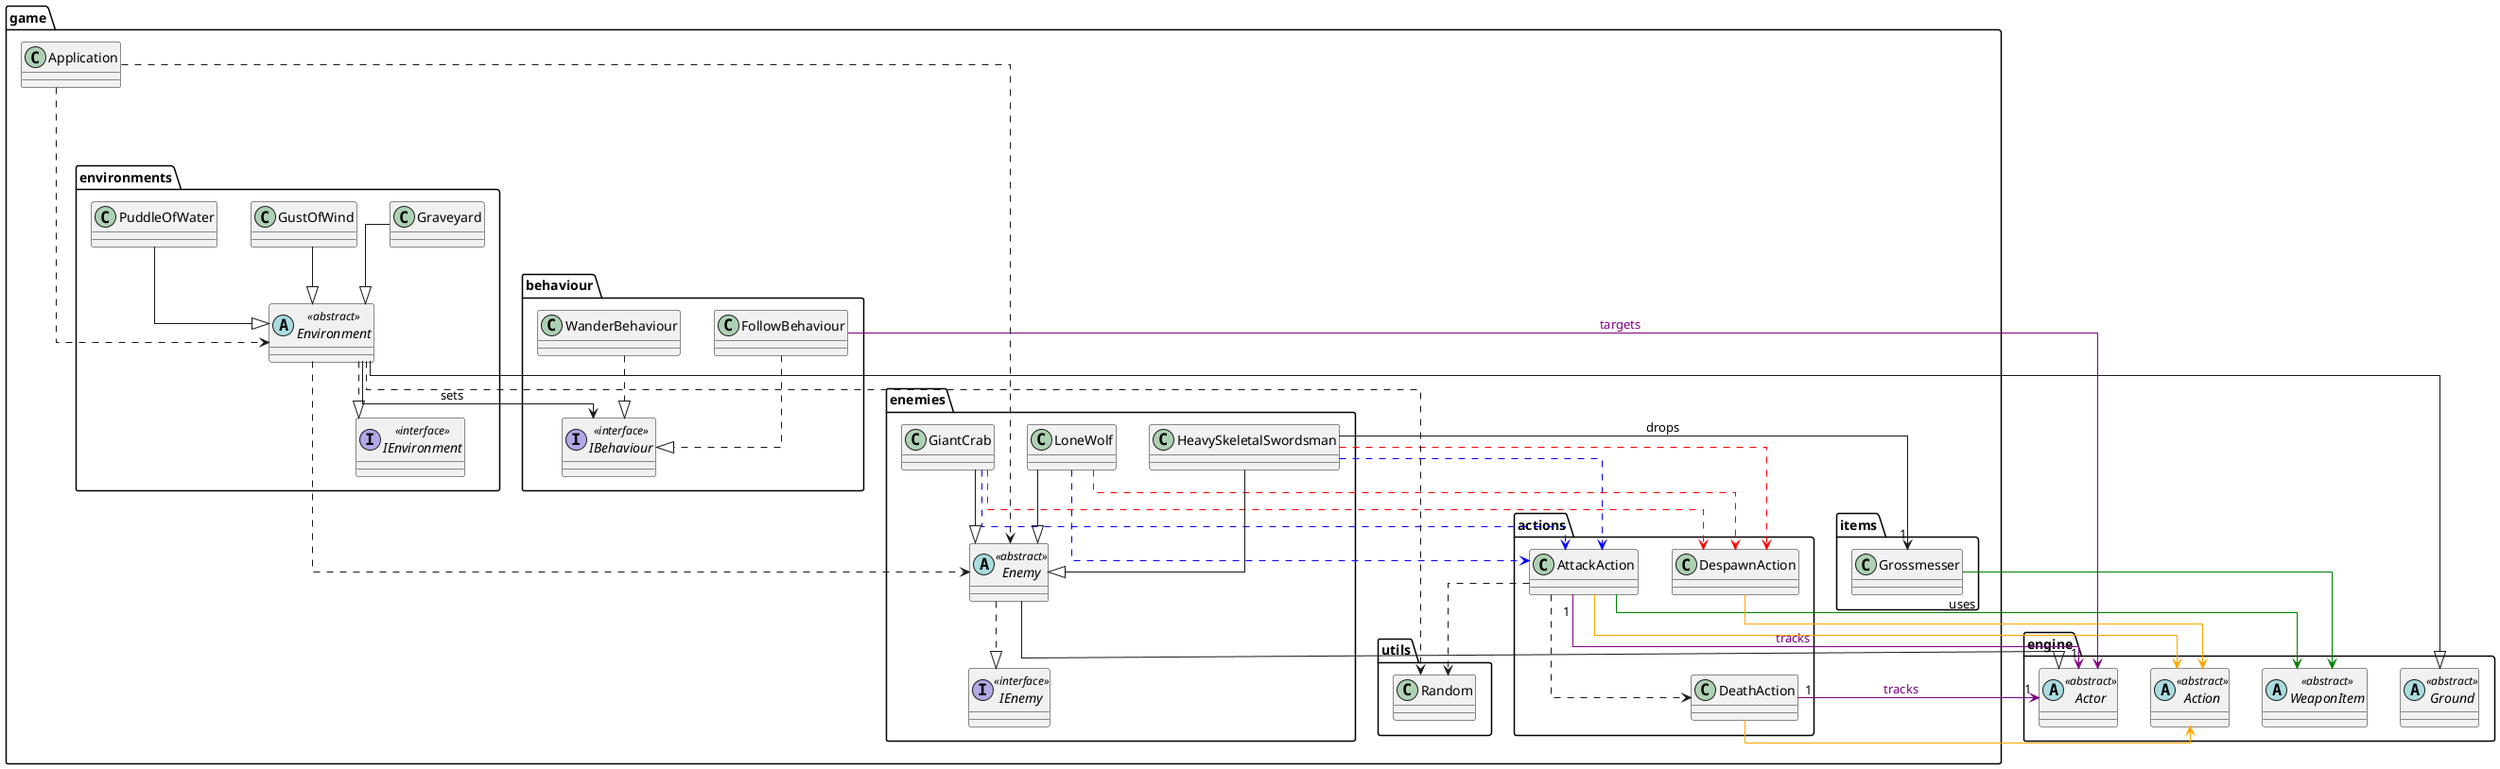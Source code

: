 @startuml

'Properties & Settings
skinparam linetype ortho
set namespaceSeparator none
'!theme reddress-darkblue
'hide circle

package engine {
    abstract class Actor <<abstract>>
    abstract class Ground <<abstract>>
    abstract class WeaponItem <<abstract>>
    abstract class Action <<abstract>>
}

package game {
    ' Behaviours
    package behaviour {
        interface IBehaviour <<interface>>
        class WanderBehaviour
        class FollowBehaviour
    }

    ' Enemies
    package enemies {
        abstract class Enemy <<abstract>>
        interface IEnemy <<interface>>
        class HeavySkeletalSwordsman
        class LoneWolf
        class GiantCrab
    }

    ' Weapons
    package items {
        'class Rune
        'class Uchigatana
        'class GreatKnife
        'class Club
        class Grossmesser
    }

    ' Actions
    package actions {
        class DespawnAction
        class DeathAction
        class AttackAction
    }

    ' Environments
    package environments {
        abstract class Environment <<abstract>>
        interface IEnvironment <<interface>>
        class Graveyard
        class GustOfWind
        class PuddleOfWater
    }

    ' Utils
    package utils {
        class Random
    }

    ' Driver
    class Application
}

' ==================== Associations ---> ====================

' The environment sets the behaviour
Environment --> IBehaviour : sets

' The Heavy Skeletal Swordsman has a chance to drop a Grossmesser
HeavySkeletalSwordsman --> "1" Grossmesser : drops

' WeaponItem associations
AttackAction -[#green]-> WeaponItem : uses
Grossmesser -up[#green]-> WeaponItem

' Actor associations
AttackAction "1" -[#purple]-> "1" Actor : <font color="purple">tracks</font>
DeathAction "1" -[#purple]-> "1" Actor : <font color="purple">tracks</font>
FollowBehaviour -[#purple]-> Actor : <font color="purple">targets</font>

' Action associations
AttackAction -[#orange]-> Action
DeathAction -[#orange]-> Action
DespawnAction -[#orange]-> Action


' ==================== Dependencies ...> ====================

' The application creates the enemies
'Application ..> HeavySkeletalSwordsman
'Application ..> LoneWolf
'Application ..> GiantCrab
Application ....> Enemy

' The application creates the environments
'Application ..> Graveyard
'Application ..> GustOfWind
'Application ..> PuddleOfWater
Application ....> Environment

' The enemies have actions
HeavySkeletalSwordsman .[#blue].> AttackAction
LoneWolf .[#blue].> AttackAction
GiantCrab .[#blue].> AttackAction
HeavySkeletalSwordsman .[#red].> DespawnAction
LoneWolf .[#red].> DespawnAction
GiantCrab .[#red].> DespawnAction

' Death occurs when after an attack
AttackAction ..> DeathAction

' Environments and Random
Environment ..> Random

' The Environment spawns different types of enemies
Environment ...> Enemy

' AttackAction uses Random
AttackAction ..> Random


' ==================== Generalisations ---|> ====================

' Actor is generalised by Enemy
Enemy -left--|> Actor

' Ground is generalised by Environment
Environment --|> Ground

' Enemy is generalised by the different enemies
HeavySkeletalSwordsman --|> Enemy
LoneWolf --|> Enemy
GiantCrab --|> Enemy

' Environment is generalised by the different environments
Graveyard --|> Environment
GustOfWind --|> Environment
PuddleOfWater --|> Environment


' ==================== Realisations ...|> ====================

' IEnemy is realised by Enemy
Enemy ..|> IEnemy

' IBehaviour is realised by the various behaviours
WanderBehaviour ..|> IBehaviour
FollowBehaviour ..|> IBehaviour

' IEnvironment is realised by Environment
Environment ..|> IEnvironment


@enduml